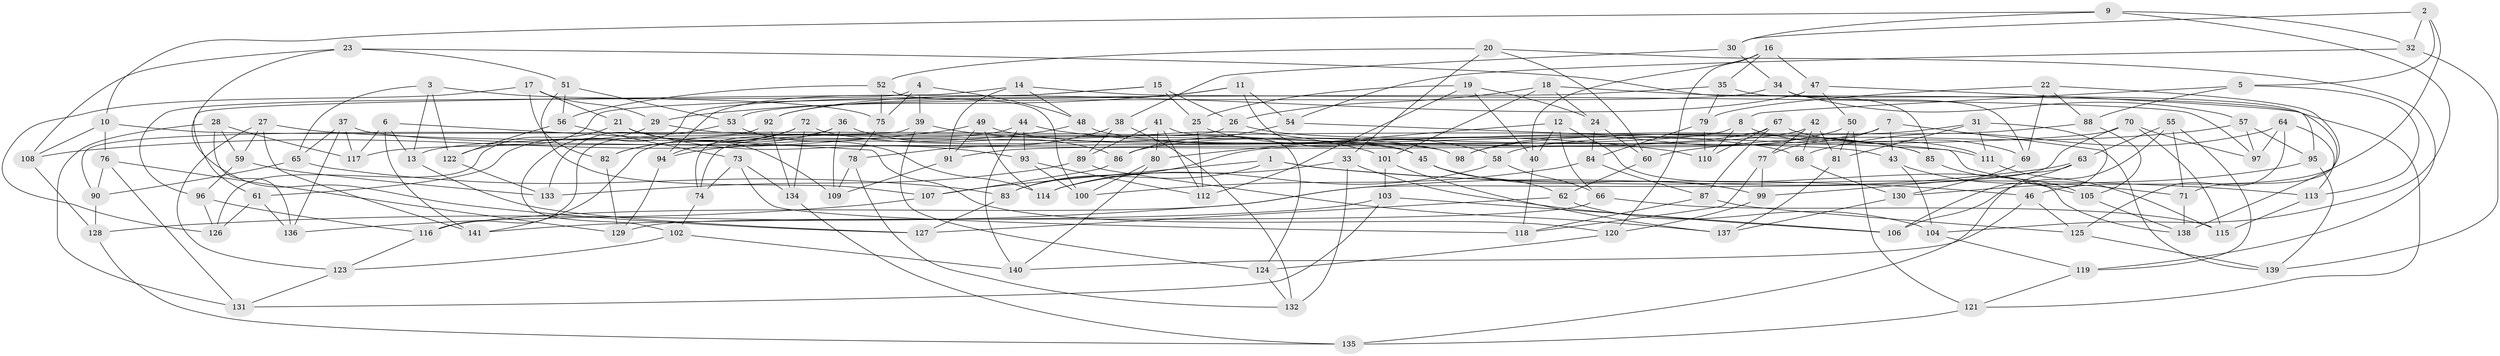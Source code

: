// Generated by graph-tools (version 1.1) at 2025/26/03/09/25 03:26:53]
// undirected, 141 vertices, 282 edges
graph export_dot {
graph [start="1"]
  node [color=gray90,style=filled];
  1;
  2;
  3;
  4;
  5;
  6;
  7;
  8;
  9;
  10;
  11;
  12;
  13;
  14;
  15;
  16;
  17;
  18;
  19;
  20;
  21;
  22;
  23;
  24;
  25;
  26;
  27;
  28;
  29;
  30;
  31;
  32;
  33;
  34;
  35;
  36;
  37;
  38;
  39;
  40;
  41;
  42;
  43;
  44;
  45;
  46;
  47;
  48;
  49;
  50;
  51;
  52;
  53;
  54;
  55;
  56;
  57;
  58;
  59;
  60;
  61;
  62;
  63;
  64;
  65;
  66;
  67;
  68;
  69;
  70;
  71;
  72;
  73;
  74;
  75;
  76;
  77;
  78;
  79;
  80;
  81;
  82;
  83;
  84;
  85;
  86;
  87;
  88;
  89;
  90;
  91;
  92;
  93;
  94;
  95;
  96;
  97;
  98;
  99;
  100;
  101;
  102;
  103;
  104;
  105;
  106;
  107;
  108;
  109;
  110;
  111;
  112;
  113;
  114;
  115;
  116;
  117;
  118;
  119;
  120;
  121;
  122;
  123;
  124;
  125;
  126;
  127;
  128;
  129;
  130;
  131;
  132;
  133;
  134;
  135;
  136;
  137;
  138;
  139;
  140;
  141;
  1 -- 46;
  1 -- 107;
  1 -- 113;
  1 -- 83;
  2 -- 32;
  2 -- 5;
  2 -- 30;
  2 -- 46;
  3 -- 65;
  3 -- 13;
  3 -- 75;
  3 -- 122;
  4 -- 96;
  4 -- 48;
  4 -- 75;
  4 -- 39;
  5 -- 113;
  5 -- 8;
  5 -- 88;
  6 -- 117;
  6 -- 141;
  6 -- 120;
  6 -- 13;
  7 -- 43;
  7 -- 83;
  7 -- 77;
  7 -- 139;
  8 -- 13;
  8 -- 110;
  8 -- 111;
  9 -- 104;
  9 -- 32;
  9 -- 30;
  9 -- 10;
  10 -- 45;
  10 -- 108;
  10 -- 76;
  11 -- 92;
  11 -- 29;
  11 -- 54;
  11 -- 45;
  12 -- 138;
  12 -- 40;
  12 -- 66;
  12 -- 80;
  13 -- 127;
  14 -- 48;
  14 -- 97;
  14 -- 61;
  14 -- 91;
  15 -- 25;
  15 -- 94;
  15 -- 102;
  15 -- 26;
  16 -- 120;
  16 -- 40;
  16 -- 35;
  16 -- 47;
  17 -- 82;
  17 -- 126;
  17 -- 21;
  17 -- 29;
  18 -- 26;
  18 -- 24;
  18 -- 121;
  18 -- 101;
  19 -- 25;
  19 -- 40;
  19 -- 24;
  19 -- 112;
  20 -- 119;
  20 -- 60;
  20 -- 33;
  20 -- 52;
  21 -- 109;
  21 -- 93;
  21 -- 126;
  22 -- 71;
  22 -- 79;
  22 -- 69;
  22 -- 88;
  23 -- 108;
  23 -- 85;
  23 -- 127;
  23 -- 51;
  24 -- 60;
  24 -- 84;
  25 -- 112;
  25 -- 58;
  26 -- 74;
  26 -- 85;
  27 -- 123;
  27 -- 141;
  27 -- 111;
  27 -- 59;
  28 -- 131;
  28 -- 117;
  28 -- 59;
  28 -- 136;
  29 -- 61;
  29 -- 98;
  30 -- 38;
  30 -- 34;
  31 -- 111;
  31 -- 58;
  31 -- 81;
  31 -- 106;
  32 -- 54;
  32 -- 139;
  33 -- 114;
  33 -- 132;
  33 -- 106;
  34 -- 57;
  34 -- 69;
  34 -- 53;
  35 -- 79;
  35 -- 122;
  35 -- 138;
  36 -- 82;
  36 -- 86;
  36 -- 74;
  36 -- 109;
  37 -- 117;
  37 -- 136;
  37 -- 43;
  37 -- 65;
  38 -- 132;
  38 -- 78;
  38 -- 89;
  39 -- 124;
  39 -- 101;
  39 -- 90;
  40 -- 118;
  41 -- 124;
  41 -- 89;
  41 -- 112;
  41 -- 80;
  42 -- 81;
  42 -- 77;
  42 -- 68;
  42 -- 117;
  43 -- 71;
  43 -- 104;
  44 -- 141;
  44 -- 140;
  44 -- 110;
  44 -- 93;
  45 -- 99;
  45 -- 62;
  46 -- 140;
  46 -- 125;
  47 -- 95;
  47 -- 92;
  47 -- 50;
  48 -- 94;
  48 -- 68;
  49 -- 114;
  49 -- 85;
  49 -- 108;
  49 -- 91;
  50 -- 121;
  50 -- 81;
  50 -- 98;
  51 -- 107;
  51 -- 53;
  51 -- 56;
  52 -- 75;
  52 -- 100;
  52 -- 56;
  53 -- 133;
  53 -- 114;
  54 -- 86;
  54 -- 105;
  55 -- 71;
  55 -- 119;
  55 -- 63;
  55 -- 106;
  56 -- 122;
  56 -- 73;
  57 -- 97;
  57 -- 95;
  57 -- 60;
  58 -- 66;
  58 -- 114;
  59 -- 96;
  59 -- 133;
  60 -- 62;
  61 -- 126;
  61 -- 136;
  62 -- 127;
  62 -- 104;
  63 -- 99;
  63 -- 128;
  63 -- 135;
  64 -- 125;
  64 -- 97;
  64 -- 113;
  64 -- 68;
  65 -- 83;
  65 -- 90;
  66 -- 129;
  66 -- 115;
  67 -- 86;
  67 -- 69;
  67 -- 110;
  67 -- 87;
  68 -- 130;
  69 -- 130;
  70 -- 91;
  70 -- 116;
  70 -- 115;
  70 -- 97;
  71 -- 138;
  72 -- 94;
  72 -- 98;
  72 -- 82;
  72 -- 134;
  73 -- 134;
  73 -- 118;
  73 -- 74;
  74 -- 102;
  75 -- 78;
  76 -- 90;
  76 -- 129;
  76 -- 131;
  77 -- 99;
  77 -- 118;
  78 -- 109;
  78 -- 132;
  79 -- 110;
  79 -- 84;
  80 -- 100;
  80 -- 140;
  81 -- 137;
  82 -- 129;
  83 -- 127;
  84 -- 100;
  84 -- 87;
  85 -- 105;
  86 -- 107;
  87 -- 118;
  87 -- 125;
  88 -- 105;
  88 -- 98;
  89 -- 133;
  89 -- 137;
  90 -- 128;
  91 -- 109;
  92 -- 116;
  92 -- 134;
  93 -- 100;
  93 -- 112;
  94 -- 129;
  95 -- 139;
  95 -- 130;
  96 -- 116;
  96 -- 126;
  99 -- 120;
  101 -- 137;
  101 -- 103;
  102 -- 123;
  102 -- 140;
  103 -- 131;
  103 -- 106;
  103 -- 141;
  104 -- 119;
  105 -- 138;
  107 -- 136;
  108 -- 128;
  111 -- 115;
  113 -- 115;
  116 -- 123;
  119 -- 121;
  120 -- 124;
  121 -- 135;
  122 -- 133;
  123 -- 131;
  124 -- 132;
  125 -- 139;
  128 -- 135;
  130 -- 137;
  134 -- 135;
}
